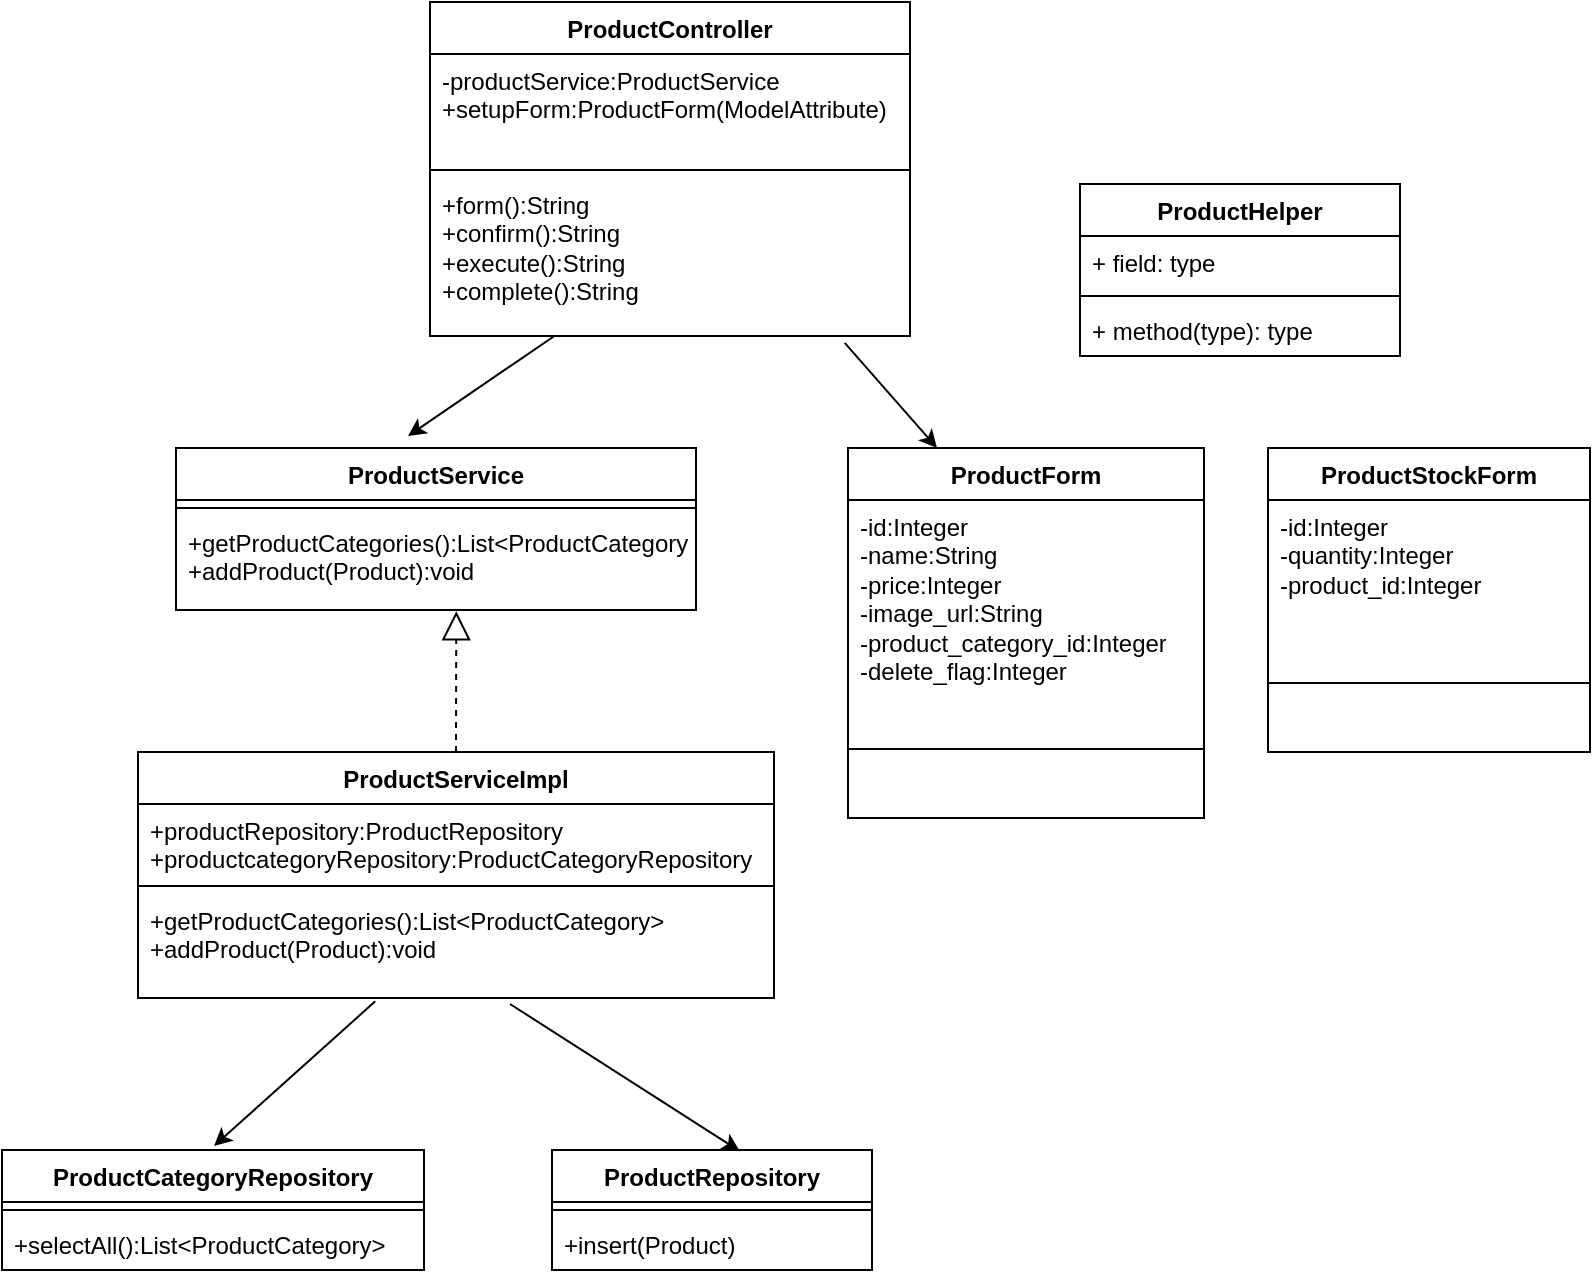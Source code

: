<mxfile>
    <diagram id="IHH7DoLjSRD6y76i9zCS" name="ページ2">
        <mxGraphModel dx="958" dy="819" grid="0" gridSize="10" guides="1" tooltips="1" connect="1" arrows="1" fold="1" page="0" pageScale="1" pageWidth="827" pageHeight="1169" math="0" shadow="0">
            <root>
                <mxCell id="0"/>
                <mxCell id="1" parent="0"/>
                <mxCell id="2bIKzLAizrfnIHSd7XrN-6" value="ProductService" style="swimlane;fontStyle=1;align=center;verticalAlign=top;childLayout=stackLayout;horizontal=1;startSize=26;horizontalStack=0;resizeParent=1;resizeParentMax=0;resizeLast=0;collapsible=1;marginBottom=0;whiteSpace=wrap;html=1;" parent="1" vertex="1">
                    <mxGeometry x="-237" y="25" width="260" height="81" as="geometry"/>
                </mxCell>
                <mxCell id="2bIKzLAizrfnIHSd7XrN-8" value="" style="line;strokeWidth=1;fillColor=none;align=left;verticalAlign=middle;spacingTop=-1;spacingLeft=3;spacingRight=3;rotatable=0;labelPosition=right;points=[];portConstraint=eastwest;strokeColor=inherit;" parent="2bIKzLAizrfnIHSd7XrN-6" vertex="1">
                    <mxGeometry y="26" width="260" height="8" as="geometry"/>
                </mxCell>
                <mxCell id="2bIKzLAizrfnIHSd7XrN-9" value="+getProductCategories():List&amp;lt;ProductCategory&amp;gt;&lt;div&gt;+addProduct(Product):void&lt;/div&gt;" style="text;strokeColor=none;fillColor=none;align=left;verticalAlign=top;spacingLeft=4;spacingRight=4;overflow=hidden;rotatable=0;points=[[0,0.5],[1,0.5]];portConstraint=eastwest;whiteSpace=wrap;html=1;" parent="2bIKzLAizrfnIHSd7XrN-6" vertex="1">
                    <mxGeometry y="34" width="260" height="47" as="geometry"/>
                </mxCell>
                <mxCell id="2bIKzLAizrfnIHSd7XrN-10" value="ProductCategoryRepository" style="swimlane;fontStyle=1;align=center;verticalAlign=top;childLayout=stackLayout;horizontal=1;startSize=26;horizontalStack=0;resizeParent=1;resizeParentMax=0;resizeLast=0;collapsible=1;marginBottom=0;whiteSpace=wrap;html=1;" parent="1" vertex="1">
                    <mxGeometry x="-324" y="376" width="211" height="60" as="geometry"/>
                </mxCell>
                <mxCell id="2bIKzLAizrfnIHSd7XrN-12" value="" style="line;strokeWidth=1;fillColor=none;align=left;verticalAlign=middle;spacingTop=-1;spacingLeft=3;spacingRight=3;rotatable=0;labelPosition=right;points=[];portConstraint=eastwest;strokeColor=inherit;" parent="2bIKzLAizrfnIHSd7XrN-10" vertex="1">
                    <mxGeometry y="26" width="211" height="8" as="geometry"/>
                </mxCell>
                <mxCell id="2bIKzLAizrfnIHSd7XrN-13" value="+selectAll():List&amp;lt;ProductCategory&amp;gt;" style="text;strokeColor=none;fillColor=none;align=left;verticalAlign=top;spacingLeft=4;spacingRight=4;overflow=hidden;rotatable=0;points=[[0,0.5],[1,0.5]];portConstraint=eastwest;whiteSpace=wrap;html=1;" parent="2bIKzLAizrfnIHSd7XrN-10" vertex="1">
                    <mxGeometry y="34" width="211" height="26" as="geometry"/>
                </mxCell>
                <mxCell id="Bigyv0jPBeiwcO5DcRfi-2" value="ProductController" style="swimlane;fontStyle=1;align=center;verticalAlign=top;childLayout=stackLayout;horizontal=1;startSize=26;horizontalStack=0;resizeParent=1;resizeParentMax=0;resizeLast=0;collapsible=1;marginBottom=0;whiteSpace=wrap;html=1;" parent="1" vertex="1">
                    <mxGeometry x="-110" y="-198" width="240" height="167" as="geometry"/>
                </mxCell>
                <mxCell id="Bigyv0jPBeiwcO5DcRfi-3" value="-productService:ProductService&lt;div&gt;+setupForm:ProductForm(ModelAttribute)&lt;/div&gt;" style="text;strokeColor=none;fillColor=none;align=left;verticalAlign=top;spacingLeft=4;spacingRight=4;overflow=hidden;rotatable=0;points=[[0,0.5],[1,0.5]];portConstraint=eastwest;whiteSpace=wrap;html=1;" parent="Bigyv0jPBeiwcO5DcRfi-2" vertex="1">
                    <mxGeometry y="26" width="240" height="54" as="geometry"/>
                </mxCell>
                <mxCell id="Bigyv0jPBeiwcO5DcRfi-4" value="" style="line;strokeWidth=1;fillColor=none;align=left;verticalAlign=middle;spacingTop=-1;spacingLeft=3;spacingRight=3;rotatable=0;labelPosition=right;points=[];portConstraint=eastwest;strokeColor=inherit;" parent="Bigyv0jPBeiwcO5DcRfi-2" vertex="1">
                    <mxGeometry y="80" width="240" height="8" as="geometry"/>
                </mxCell>
                <mxCell id="Bigyv0jPBeiwcO5DcRfi-5" value="+form():String&lt;div&gt;+confirm():String&lt;/div&gt;&lt;div&gt;+execute():String&lt;/div&gt;&lt;div&gt;+complete():String&lt;/div&gt;" style="text;strokeColor=none;fillColor=none;align=left;verticalAlign=top;spacingLeft=4;spacingRight=4;overflow=hidden;rotatable=0;points=[[0,0.5],[1,0.5]];portConstraint=eastwest;whiteSpace=wrap;html=1;" parent="Bigyv0jPBeiwcO5DcRfi-2" vertex="1">
                    <mxGeometry y="88" width="240" height="79" as="geometry"/>
                </mxCell>
                <mxCell id="PaT3p4GUxZufcXp5Guyy-1" value="ProductRepository" style="swimlane;fontStyle=1;align=center;verticalAlign=top;childLayout=stackLayout;horizontal=1;startSize=26;horizontalStack=0;resizeParent=1;resizeParentMax=0;resizeLast=0;collapsible=1;marginBottom=0;whiteSpace=wrap;html=1;" parent="1" vertex="1">
                    <mxGeometry x="-49" y="376" width="160" height="60" as="geometry"/>
                </mxCell>
                <mxCell id="PaT3p4GUxZufcXp5Guyy-3" value="" style="line;strokeWidth=1;fillColor=none;align=left;verticalAlign=middle;spacingTop=-1;spacingLeft=3;spacingRight=3;rotatable=0;labelPosition=right;points=[];portConstraint=eastwest;strokeColor=inherit;" parent="PaT3p4GUxZufcXp5Guyy-1" vertex="1">
                    <mxGeometry y="26" width="160" height="8" as="geometry"/>
                </mxCell>
                <mxCell id="PaT3p4GUxZufcXp5Guyy-4" value="+insert(Product)" style="text;strokeColor=none;fillColor=none;align=left;verticalAlign=top;spacingLeft=4;spacingRight=4;overflow=hidden;rotatable=0;points=[[0,0.5],[1,0.5]];portConstraint=eastwest;whiteSpace=wrap;html=1;" parent="PaT3p4GUxZufcXp5Guyy-1" vertex="1">
                    <mxGeometry y="34" width="160" height="26" as="geometry"/>
                </mxCell>
                <mxCell id="qGJRi6ImAgN1nrrDG2NS-1" value="ProductForm" style="swimlane;fontStyle=1;align=center;verticalAlign=top;childLayout=stackLayout;horizontal=1;startSize=26;horizontalStack=0;resizeParent=1;resizeParentMax=0;resizeLast=0;collapsible=1;marginBottom=0;whiteSpace=wrap;html=1;" parent="1" vertex="1">
                    <mxGeometry x="99" y="25" width="178" height="185" as="geometry"/>
                </mxCell>
                <mxCell id="qGJRi6ImAgN1nrrDG2NS-2" value="-id:Integer&lt;div&gt;-name:String&lt;/div&gt;&lt;div&gt;-price:Integer&lt;/div&gt;&lt;div&gt;-image_url:String&lt;/div&gt;&lt;div&gt;-product_category_id:Integer&lt;/div&gt;&lt;div&gt;-delete_flag:Integer&lt;/div&gt;" style="text;strokeColor=none;fillColor=none;align=left;verticalAlign=top;spacingLeft=4;spacingRight=4;overflow=hidden;rotatable=0;points=[[0,0.5],[1,0.5]];portConstraint=eastwest;whiteSpace=wrap;html=1;" parent="qGJRi6ImAgN1nrrDG2NS-1" vertex="1">
                    <mxGeometry y="26" width="178" height="90" as="geometry"/>
                </mxCell>
                <mxCell id="qGJRi6ImAgN1nrrDG2NS-3" value="" style="line;strokeWidth=1;fillColor=none;align=left;verticalAlign=middle;spacingTop=-1;spacingLeft=3;spacingRight=3;rotatable=0;labelPosition=right;points=[];portConstraint=eastwest;strokeColor=inherit;" parent="qGJRi6ImAgN1nrrDG2NS-1" vertex="1">
                    <mxGeometry y="116" width="178" height="69" as="geometry"/>
                </mxCell>
                <mxCell id="TUEowYZ_MP7emDaOJ2Zx-1" value="ProductServiceImpl" style="swimlane;fontStyle=1;align=center;verticalAlign=top;childLayout=stackLayout;horizontal=1;startSize=26;horizontalStack=0;resizeParent=1;resizeParentMax=0;resizeLast=0;collapsible=1;marginBottom=0;whiteSpace=wrap;html=1;" parent="1" vertex="1">
                    <mxGeometry x="-256" y="177" width="318" height="123" as="geometry"/>
                </mxCell>
                <mxCell id="TUEowYZ_MP7emDaOJ2Zx-2" value="+productRepository:ProductRepository&lt;div&gt;+productcategoryRepository:ProductCategoryRepository&lt;/div&gt;" style="text;strokeColor=none;fillColor=none;align=left;verticalAlign=top;spacingLeft=4;spacingRight=4;overflow=hidden;rotatable=0;points=[[0,0.5],[1,0.5]];portConstraint=eastwest;whiteSpace=wrap;html=1;" parent="TUEowYZ_MP7emDaOJ2Zx-1" vertex="1">
                    <mxGeometry y="26" width="318" height="37" as="geometry"/>
                </mxCell>
                <mxCell id="TUEowYZ_MP7emDaOJ2Zx-3" value="" style="line;strokeWidth=1;fillColor=none;align=left;verticalAlign=middle;spacingTop=-1;spacingLeft=3;spacingRight=3;rotatable=0;labelPosition=right;points=[];portConstraint=eastwest;strokeColor=inherit;" parent="TUEowYZ_MP7emDaOJ2Zx-1" vertex="1">
                    <mxGeometry y="63" width="318" height="8" as="geometry"/>
                </mxCell>
                <mxCell id="TUEowYZ_MP7emDaOJ2Zx-4" value="+getProductCategories():List&amp;lt;ProductCategory&amp;gt;&lt;div&gt;+addProduct(Product):void&lt;/div&gt;" style="text;strokeColor=none;fillColor=none;align=left;verticalAlign=top;spacingLeft=4;spacingRight=4;overflow=hidden;rotatable=0;points=[[0,0.5],[1,0.5]];portConstraint=eastwest;whiteSpace=wrap;html=1;" parent="TUEowYZ_MP7emDaOJ2Zx-1" vertex="1">
                    <mxGeometry y="71" width="318" height="52" as="geometry"/>
                </mxCell>
                <mxCell id="0UZdkklDXkRtaW1Xbkx6-3" value="" style="endArrow=classic;html=1;rounded=0;" parent="1" source="Bigyv0jPBeiwcO5DcRfi-5" edge="1">
                    <mxGeometry width="50" height="50" relative="1" as="geometry">
                        <mxPoint x="368" y="-75" as="sourcePoint"/>
                        <mxPoint x="-121" y="19" as="targetPoint"/>
                    </mxGeometry>
                </mxCell>
                <mxCell id="0UZdkklDXkRtaW1Xbkx6-4" value="" style="endArrow=classic;html=1;rounded=0;entryX=0.25;entryY=0;entryDx=0;entryDy=0;exitX=0.864;exitY=1.043;exitDx=0;exitDy=0;exitPerimeter=0;" parent="1" source="Bigyv0jPBeiwcO5DcRfi-5" target="qGJRi6ImAgN1nrrDG2NS-1" edge="1">
                    <mxGeometry width="50" height="50" relative="1" as="geometry">
                        <mxPoint x="113" y="-122" as="sourcePoint"/>
                        <mxPoint x="280" y="-4" as="targetPoint"/>
                    </mxGeometry>
                </mxCell>
                <mxCell id="0UZdkklDXkRtaW1Xbkx6-6" value="" style="endArrow=classic;html=1;rounded=0;exitX=0.373;exitY=1.032;exitDx=0;exitDy=0;exitPerimeter=0;" parent="1" source="TUEowYZ_MP7emDaOJ2Zx-4" edge="1">
                    <mxGeometry width="50" height="50" relative="1" as="geometry">
                        <mxPoint x="-125" y="279" as="sourcePoint"/>
                        <mxPoint x="-218" y="374" as="targetPoint"/>
                    </mxGeometry>
                </mxCell>
                <mxCell id="0UZdkklDXkRtaW1Xbkx6-7" value="" style="endArrow=classic;html=1;rounded=0;entryX=0.587;entryY=0.011;entryDx=0;entryDy=0;entryPerimeter=0;" parent="1" target="PaT3p4GUxZufcXp5Guyy-1" edge="1">
                    <mxGeometry width="50" height="50" relative="1" as="geometry">
                        <mxPoint x="-70" y="303" as="sourcePoint"/>
                        <mxPoint x="-38" y="281" as="targetPoint"/>
                    </mxGeometry>
                </mxCell>
                <mxCell id="0UZdkklDXkRtaW1Xbkx6-9" value="" style="endArrow=block;dashed=1;endFill=0;endSize=12;html=1;rounded=0;entryX=0.539;entryY=1.013;entryDx=0;entryDy=0;entryPerimeter=0;exitX=0.5;exitY=0;exitDx=0;exitDy=0;" parent="1" source="TUEowYZ_MP7emDaOJ2Zx-1" target="2bIKzLAizrfnIHSd7XrN-9" edge="1">
                    <mxGeometry width="160" relative="1" as="geometry">
                        <mxPoint x="-100" y="141" as="sourcePoint"/>
                        <mxPoint x="-35" y="7" as="targetPoint"/>
                    </mxGeometry>
                </mxCell>
                <mxCell id="2" value="ProductHelper" style="swimlane;fontStyle=1;align=center;verticalAlign=top;childLayout=stackLayout;horizontal=1;startSize=26;horizontalStack=0;resizeParent=1;resizeParentMax=0;resizeLast=0;collapsible=1;marginBottom=0;whiteSpace=wrap;html=1;" vertex="1" parent="1">
                    <mxGeometry x="215" y="-107" width="160" height="86" as="geometry"/>
                </mxCell>
                <mxCell id="3" value="+ field: type" style="text;strokeColor=none;fillColor=none;align=left;verticalAlign=top;spacingLeft=4;spacingRight=4;overflow=hidden;rotatable=0;points=[[0,0.5],[1,0.5]];portConstraint=eastwest;whiteSpace=wrap;html=1;" vertex="1" parent="2">
                    <mxGeometry y="26" width="160" height="26" as="geometry"/>
                </mxCell>
                <mxCell id="4" value="" style="line;strokeWidth=1;fillColor=none;align=left;verticalAlign=middle;spacingTop=-1;spacingLeft=3;spacingRight=3;rotatable=0;labelPosition=right;points=[];portConstraint=eastwest;strokeColor=inherit;" vertex="1" parent="2">
                    <mxGeometry y="52" width="160" height="8" as="geometry"/>
                </mxCell>
                <mxCell id="5" value="+ method(type): type" style="text;strokeColor=none;fillColor=none;align=left;verticalAlign=top;spacingLeft=4;spacingRight=4;overflow=hidden;rotatable=0;points=[[0,0.5],[1,0.5]];portConstraint=eastwest;whiteSpace=wrap;html=1;" vertex="1" parent="2">
                    <mxGeometry y="60" width="160" height="26" as="geometry"/>
                </mxCell>
                <mxCell id="6" value="ProductStockForm" style="swimlane;fontStyle=1;align=center;verticalAlign=top;childLayout=stackLayout;horizontal=1;startSize=26;horizontalStack=0;resizeParent=1;resizeParentMax=0;resizeLast=0;collapsible=1;marginBottom=0;whiteSpace=wrap;html=1;" vertex="1" parent="1">
                    <mxGeometry x="309" y="25" width="161" height="152" as="geometry"/>
                </mxCell>
                <mxCell id="7" value="-id:Integer&lt;div&gt;-quantity:Integer&lt;/div&gt;&lt;div&gt;-product_id:Integer&lt;/div&gt;" style="text;strokeColor=none;fillColor=none;align=left;verticalAlign=top;spacingLeft=4;spacingRight=4;overflow=hidden;rotatable=0;points=[[0,0.5],[1,0.5]];portConstraint=eastwest;whiteSpace=wrap;html=1;" vertex="1" parent="6">
                    <mxGeometry y="26" width="161" height="57" as="geometry"/>
                </mxCell>
                <mxCell id="8" value="" style="line;strokeWidth=1;fillColor=none;align=left;verticalAlign=middle;spacingTop=-1;spacingLeft=3;spacingRight=3;rotatable=0;labelPosition=right;points=[];portConstraint=eastwest;strokeColor=inherit;" vertex="1" parent="6">
                    <mxGeometry y="83" width="161" height="69" as="geometry"/>
                </mxCell>
            </root>
        </mxGraphModel>
    </diagram>
</mxfile>